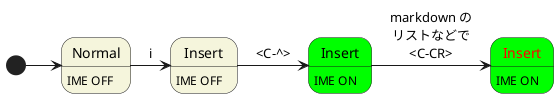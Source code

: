 @startuml
skinparam state {
	BackgroundColor #Beige
}

state Normal1: IME OFF
state "Normal" as Normal1

state Insert2: IME OFF
state "Insert" as Insert2

state Insert3: IME ON
state "Insert" as Insert3 #Lime

state Insert4: IME ON
state "Insert" as Insert4 #Lime;text:Red

[*] -> Normal1
Normal1 -> Insert2: i
Insert2 -> Insert3 : <C-^>
Insert3 -> Insert4 : markdown の\nリストなどで\n<C-CR>
@enduml
